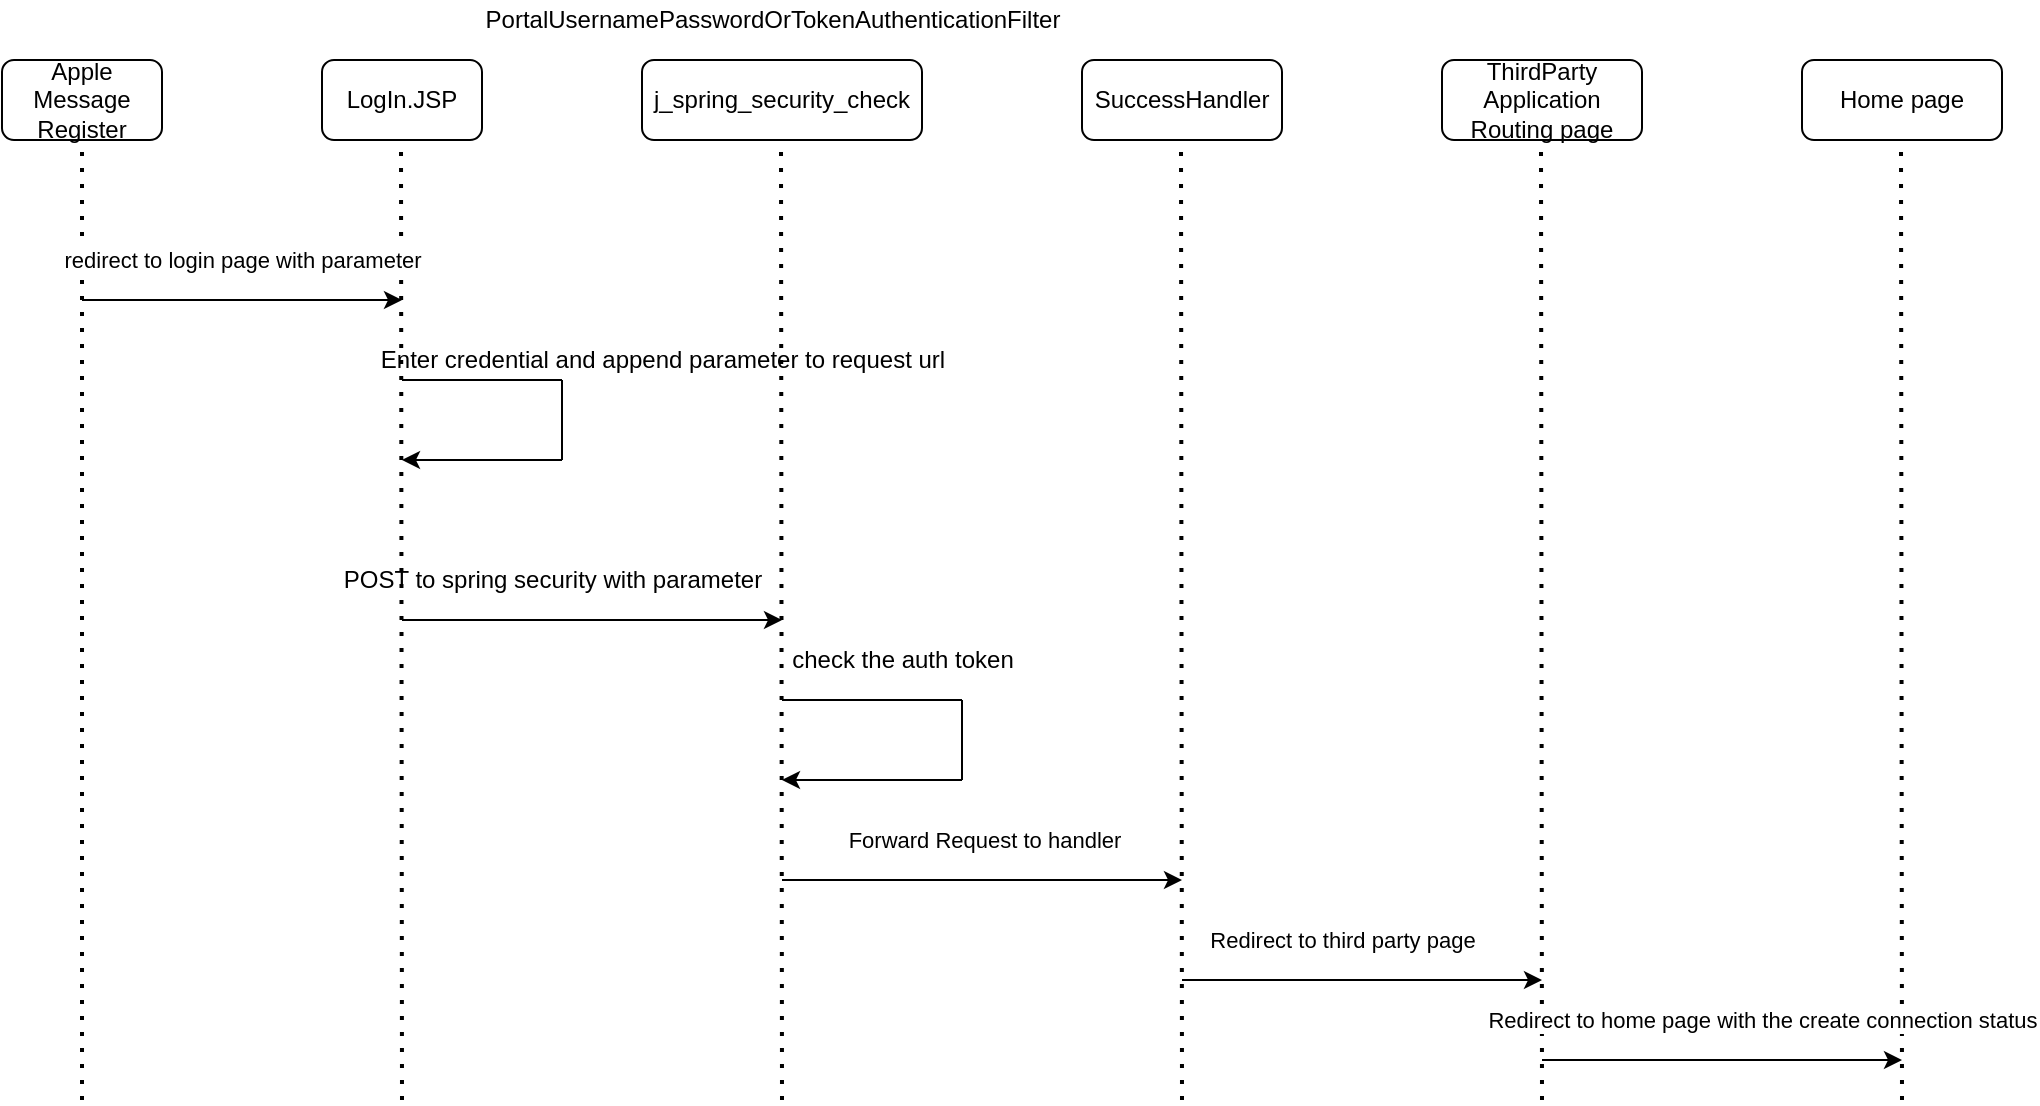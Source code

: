 <mxfile version="17.4.6" type="github">
  <diagram id="OmPAkgVwr7OkxJcxL7Gi" name="Page-1">
    <mxGraphModel dx="1426" dy="726" grid="1" gridSize="10" guides="1" tooltips="1" connect="1" arrows="1" fold="1" page="1" pageScale="1" pageWidth="850" pageHeight="1100" math="0" shadow="0">
      <root>
        <mxCell id="0" />
        <mxCell id="1" parent="0" />
        <mxCell id="Rjzwq3kMbMABxqgDKU1g-2" value="Apple Message Register" style="rounded=1;whiteSpace=wrap;html=1;" vertex="1" parent="1">
          <mxGeometry x="40" y="40" width="80" height="40" as="geometry" />
        </mxCell>
        <mxCell id="Rjzwq3kMbMABxqgDKU1g-4" value="LogIn.JSP" style="rounded=1;whiteSpace=wrap;html=1;" vertex="1" parent="1">
          <mxGeometry x="200" y="40" width="80" height="40" as="geometry" />
        </mxCell>
        <mxCell id="Rjzwq3kMbMABxqgDKU1g-5" value="j_spring_security_check" style="rounded=1;whiteSpace=wrap;html=1;" vertex="1" parent="1">
          <mxGeometry x="360" y="40" width="140" height="40" as="geometry" />
        </mxCell>
        <mxCell id="Rjzwq3kMbMABxqgDKU1g-6" value="PortalUsernamePasswordOrTokenAuthenticationFilter" style="text;html=1;resizable=0;autosize=1;align=center;verticalAlign=middle;points=[];fillColor=none;strokeColor=none;rounded=0;" vertex="1" parent="1">
          <mxGeometry x="275" y="10" width="300" height="20" as="geometry" />
        </mxCell>
        <mxCell id="Rjzwq3kMbMABxqgDKU1g-7" value="SuccessHandler" style="rounded=1;whiteSpace=wrap;html=1;" vertex="1" parent="1">
          <mxGeometry x="580" y="40" width="100" height="40" as="geometry" />
        </mxCell>
        <mxCell id="Rjzwq3kMbMABxqgDKU1g-9" value="ThirdParty Application Routing page" style="rounded=1;whiteSpace=wrap;html=1;" vertex="1" parent="1">
          <mxGeometry x="760" y="40" width="100" height="40" as="geometry" />
        </mxCell>
        <mxCell id="Rjzwq3kMbMABxqgDKU1g-10" value="" style="endArrow=none;dashed=1;html=1;dashPattern=1 3;strokeWidth=2;rounded=0;" edge="1" parent="1">
          <mxGeometry width="50" height="50" relative="1" as="geometry">
            <mxPoint x="80" y="560" as="sourcePoint" />
            <mxPoint x="80" y="80" as="targetPoint" />
          </mxGeometry>
        </mxCell>
        <mxCell id="Rjzwq3kMbMABxqgDKU1g-11" value="" style="endArrow=none;dashed=1;html=1;dashPattern=1 3;strokeWidth=2;rounded=0;" edge="1" parent="1">
          <mxGeometry width="50" height="50" relative="1" as="geometry">
            <mxPoint x="240" y="560" as="sourcePoint" />
            <mxPoint x="239.5" y="80" as="targetPoint" />
          </mxGeometry>
        </mxCell>
        <mxCell id="Rjzwq3kMbMABxqgDKU1g-12" value="" style="endArrow=none;dashed=1;html=1;dashPattern=1 3;strokeWidth=2;rounded=0;" edge="1" parent="1">
          <mxGeometry width="50" height="50" relative="1" as="geometry">
            <mxPoint x="430" y="560" as="sourcePoint" />
            <mxPoint x="429.5" y="80" as="targetPoint" />
          </mxGeometry>
        </mxCell>
        <mxCell id="Rjzwq3kMbMABxqgDKU1g-13" value="" style="endArrow=none;dashed=1;html=1;dashPattern=1 3;strokeWidth=2;rounded=0;" edge="1" parent="1">
          <mxGeometry width="50" height="50" relative="1" as="geometry">
            <mxPoint x="630" y="560" as="sourcePoint" />
            <mxPoint x="629.5" y="80" as="targetPoint" />
          </mxGeometry>
        </mxCell>
        <mxCell id="Rjzwq3kMbMABxqgDKU1g-14" value="" style="endArrow=none;dashed=1;html=1;dashPattern=1 3;strokeWidth=2;rounded=0;" edge="1" parent="1">
          <mxGeometry width="50" height="50" relative="1" as="geometry">
            <mxPoint x="810" y="560" as="sourcePoint" />
            <mxPoint x="809.5" y="80" as="targetPoint" />
          </mxGeometry>
        </mxCell>
        <mxCell id="Rjzwq3kMbMABxqgDKU1g-15" value="" style="endArrow=classic;html=1;rounded=0;" edge="1" parent="1">
          <mxGeometry width="50" height="50" relative="1" as="geometry">
            <mxPoint x="80" y="160" as="sourcePoint" />
            <mxPoint x="240" y="160" as="targetPoint" />
          </mxGeometry>
        </mxCell>
        <mxCell id="Rjzwq3kMbMABxqgDKU1g-16" value="redirect to login page with parameter" style="edgeLabel;html=1;align=center;verticalAlign=middle;resizable=0;points=[];" vertex="1" connectable="0" parent="Rjzwq3kMbMABxqgDKU1g-15">
          <mxGeometry x="-0.163" y="3" relative="1" as="geometry">
            <mxPoint x="13" y="-17" as="offset" />
          </mxGeometry>
        </mxCell>
        <mxCell id="Rjzwq3kMbMABxqgDKU1g-19" value="Home page" style="rounded=1;whiteSpace=wrap;html=1;" vertex="1" parent="1">
          <mxGeometry x="940" y="40" width="100" height="40" as="geometry" />
        </mxCell>
        <mxCell id="Rjzwq3kMbMABxqgDKU1g-20" value="" style="endArrow=none;dashed=1;html=1;dashPattern=1 3;strokeWidth=2;rounded=0;" edge="1" parent="1">
          <mxGeometry width="50" height="50" relative="1" as="geometry">
            <mxPoint x="990" y="560" as="sourcePoint" />
            <mxPoint x="989.5" y="80" as="targetPoint" />
          </mxGeometry>
        </mxCell>
        <mxCell id="Rjzwq3kMbMABxqgDKU1g-22" value="" style="endArrow=none;html=1;rounded=0;" edge="1" parent="1">
          <mxGeometry width="50" height="50" relative="1" as="geometry">
            <mxPoint x="240" y="200" as="sourcePoint" />
            <mxPoint x="320" y="200" as="targetPoint" />
          </mxGeometry>
        </mxCell>
        <mxCell id="Rjzwq3kMbMABxqgDKU1g-23" value="" style="endArrow=none;html=1;rounded=0;" edge="1" parent="1">
          <mxGeometry width="50" height="50" relative="1" as="geometry">
            <mxPoint x="320" y="240" as="sourcePoint" />
            <mxPoint x="320" y="200" as="targetPoint" />
          </mxGeometry>
        </mxCell>
        <mxCell id="Rjzwq3kMbMABxqgDKU1g-24" value="" style="endArrow=classic;html=1;rounded=0;" edge="1" parent="1">
          <mxGeometry width="50" height="50" relative="1" as="geometry">
            <mxPoint x="320" y="240" as="sourcePoint" />
            <mxPoint x="240" y="240" as="targetPoint" />
          </mxGeometry>
        </mxCell>
        <mxCell id="Rjzwq3kMbMABxqgDKU1g-25" value="Enter credential and append parameter to request url" style="text;html=1;resizable=0;autosize=1;align=center;verticalAlign=middle;points=[];fillColor=none;strokeColor=none;rounded=0;" vertex="1" parent="1">
          <mxGeometry x="220" y="180" width="300" height="20" as="geometry" />
        </mxCell>
        <mxCell id="Rjzwq3kMbMABxqgDKU1g-26" value="" style="endArrow=classic;html=1;rounded=0;" edge="1" parent="1">
          <mxGeometry width="50" height="50" relative="1" as="geometry">
            <mxPoint x="240" y="320" as="sourcePoint" />
            <mxPoint x="430" y="320" as="targetPoint" />
          </mxGeometry>
        </mxCell>
        <mxCell id="Rjzwq3kMbMABxqgDKU1g-27" value="POST to spring security with parameter" style="text;html=1;resizable=0;autosize=1;align=center;verticalAlign=middle;points=[];fillColor=none;strokeColor=none;rounded=0;" vertex="1" parent="1">
          <mxGeometry x="205" y="290" width="220" height="20" as="geometry" />
        </mxCell>
        <mxCell id="Rjzwq3kMbMABxqgDKU1g-28" value="" style="endArrow=none;html=1;rounded=0;" edge="1" parent="1">
          <mxGeometry width="50" height="50" relative="1" as="geometry">
            <mxPoint x="430" y="360" as="sourcePoint" />
            <mxPoint x="520" y="360" as="targetPoint" />
          </mxGeometry>
        </mxCell>
        <mxCell id="Rjzwq3kMbMABxqgDKU1g-29" value="" style="endArrow=none;html=1;rounded=0;" edge="1" parent="1">
          <mxGeometry width="50" height="50" relative="1" as="geometry">
            <mxPoint x="520" y="400" as="sourcePoint" />
            <mxPoint x="520" y="360" as="targetPoint" />
          </mxGeometry>
        </mxCell>
        <mxCell id="Rjzwq3kMbMABxqgDKU1g-30" value="" style="endArrow=classic;html=1;rounded=0;" edge="1" parent="1">
          <mxGeometry width="50" height="50" relative="1" as="geometry">
            <mxPoint x="520" y="400" as="sourcePoint" />
            <mxPoint x="430" y="400" as="targetPoint" />
          </mxGeometry>
        </mxCell>
        <mxCell id="Rjzwq3kMbMABxqgDKU1g-31" value="check the auth token" style="text;html=1;resizable=0;autosize=1;align=center;verticalAlign=middle;points=[];fillColor=none;strokeColor=none;rounded=0;" vertex="1" parent="1">
          <mxGeometry x="425" y="330" width="130" height="20" as="geometry" />
        </mxCell>
        <mxCell id="Rjzwq3kMbMABxqgDKU1g-32" value="" style="endArrow=classic;html=1;rounded=0;" edge="1" parent="1">
          <mxGeometry width="50" height="50" relative="1" as="geometry">
            <mxPoint x="430" y="450" as="sourcePoint" />
            <mxPoint x="630" y="450" as="targetPoint" />
          </mxGeometry>
        </mxCell>
        <mxCell id="Rjzwq3kMbMABxqgDKU1g-33" value="Forward Request to handler" style="edgeLabel;html=1;align=center;verticalAlign=middle;resizable=0;points=[];" vertex="1" connectable="0" parent="Rjzwq3kMbMABxqgDKU1g-32">
          <mxGeometry x="0.01" y="-4" relative="1" as="geometry">
            <mxPoint y="-24" as="offset" />
          </mxGeometry>
        </mxCell>
        <mxCell id="Rjzwq3kMbMABxqgDKU1g-34" value="" style="endArrow=classic;html=1;rounded=0;" edge="1" parent="1">
          <mxGeometry width="50" height="50" relative="1" as="geometry">
            <mxPoint x="630" y="500" as="sourcePoint" />
            <mxPoint x="810" y="500" as="targetPoint" />
          </mxGeometry>
        </mxCell>
        <mxCell id="Rjzwq3kMbMABxqgDKU1g-35" value="Redirect to third party page" style="edgeLabel;html=1;align=center;verticalAlign=middle;resizable=0;points=[];" vertex="1" connectable="0" parent="Rjzwq3kMbMABxqgDKU1g-34">
          <mxGeometry x="-0.2" y="-3" relative="1" as="geometry">
            <mxPoint x="8" y="-23" as="offset" />
          </mxGeometry>
        </mxCell>
        <mxCell id="Rjzwq3kMbMABxqgDKU1g-36" value="" style="endArrow=classic;html=1;rounded=0;" edge="1" parent="1">
          <mxGeometry width="50" height="50" relative="1" as="geometry">
            <mxPoint x="810" y="540" as="sourcePoint" />
            <mxPoint x="990" y="540" as="targetPoint" />
          </mxGeometry>
        </mxCell>
        <mxCell id="Rjzwq3kMbMABxqgDKU1g-37" value="Redirect to home page with the create connection status" style="edgeLabel;html=1;align=center;verticalAlign=middle;resizable=0;points=[];" vertex="1" connectable="0" parent="Rjzwq3kMbMABxqgDKU1g-36">
          <mxGeometry x="-0.233" y="1" relative="1" as="geometry">
            <mxPoint x="41" y="-19" as="offset" />
          </mxGeometry>
        </mxCell>
      </root>
    </mxGraphModel>
  </diagram>
</mxfile>
